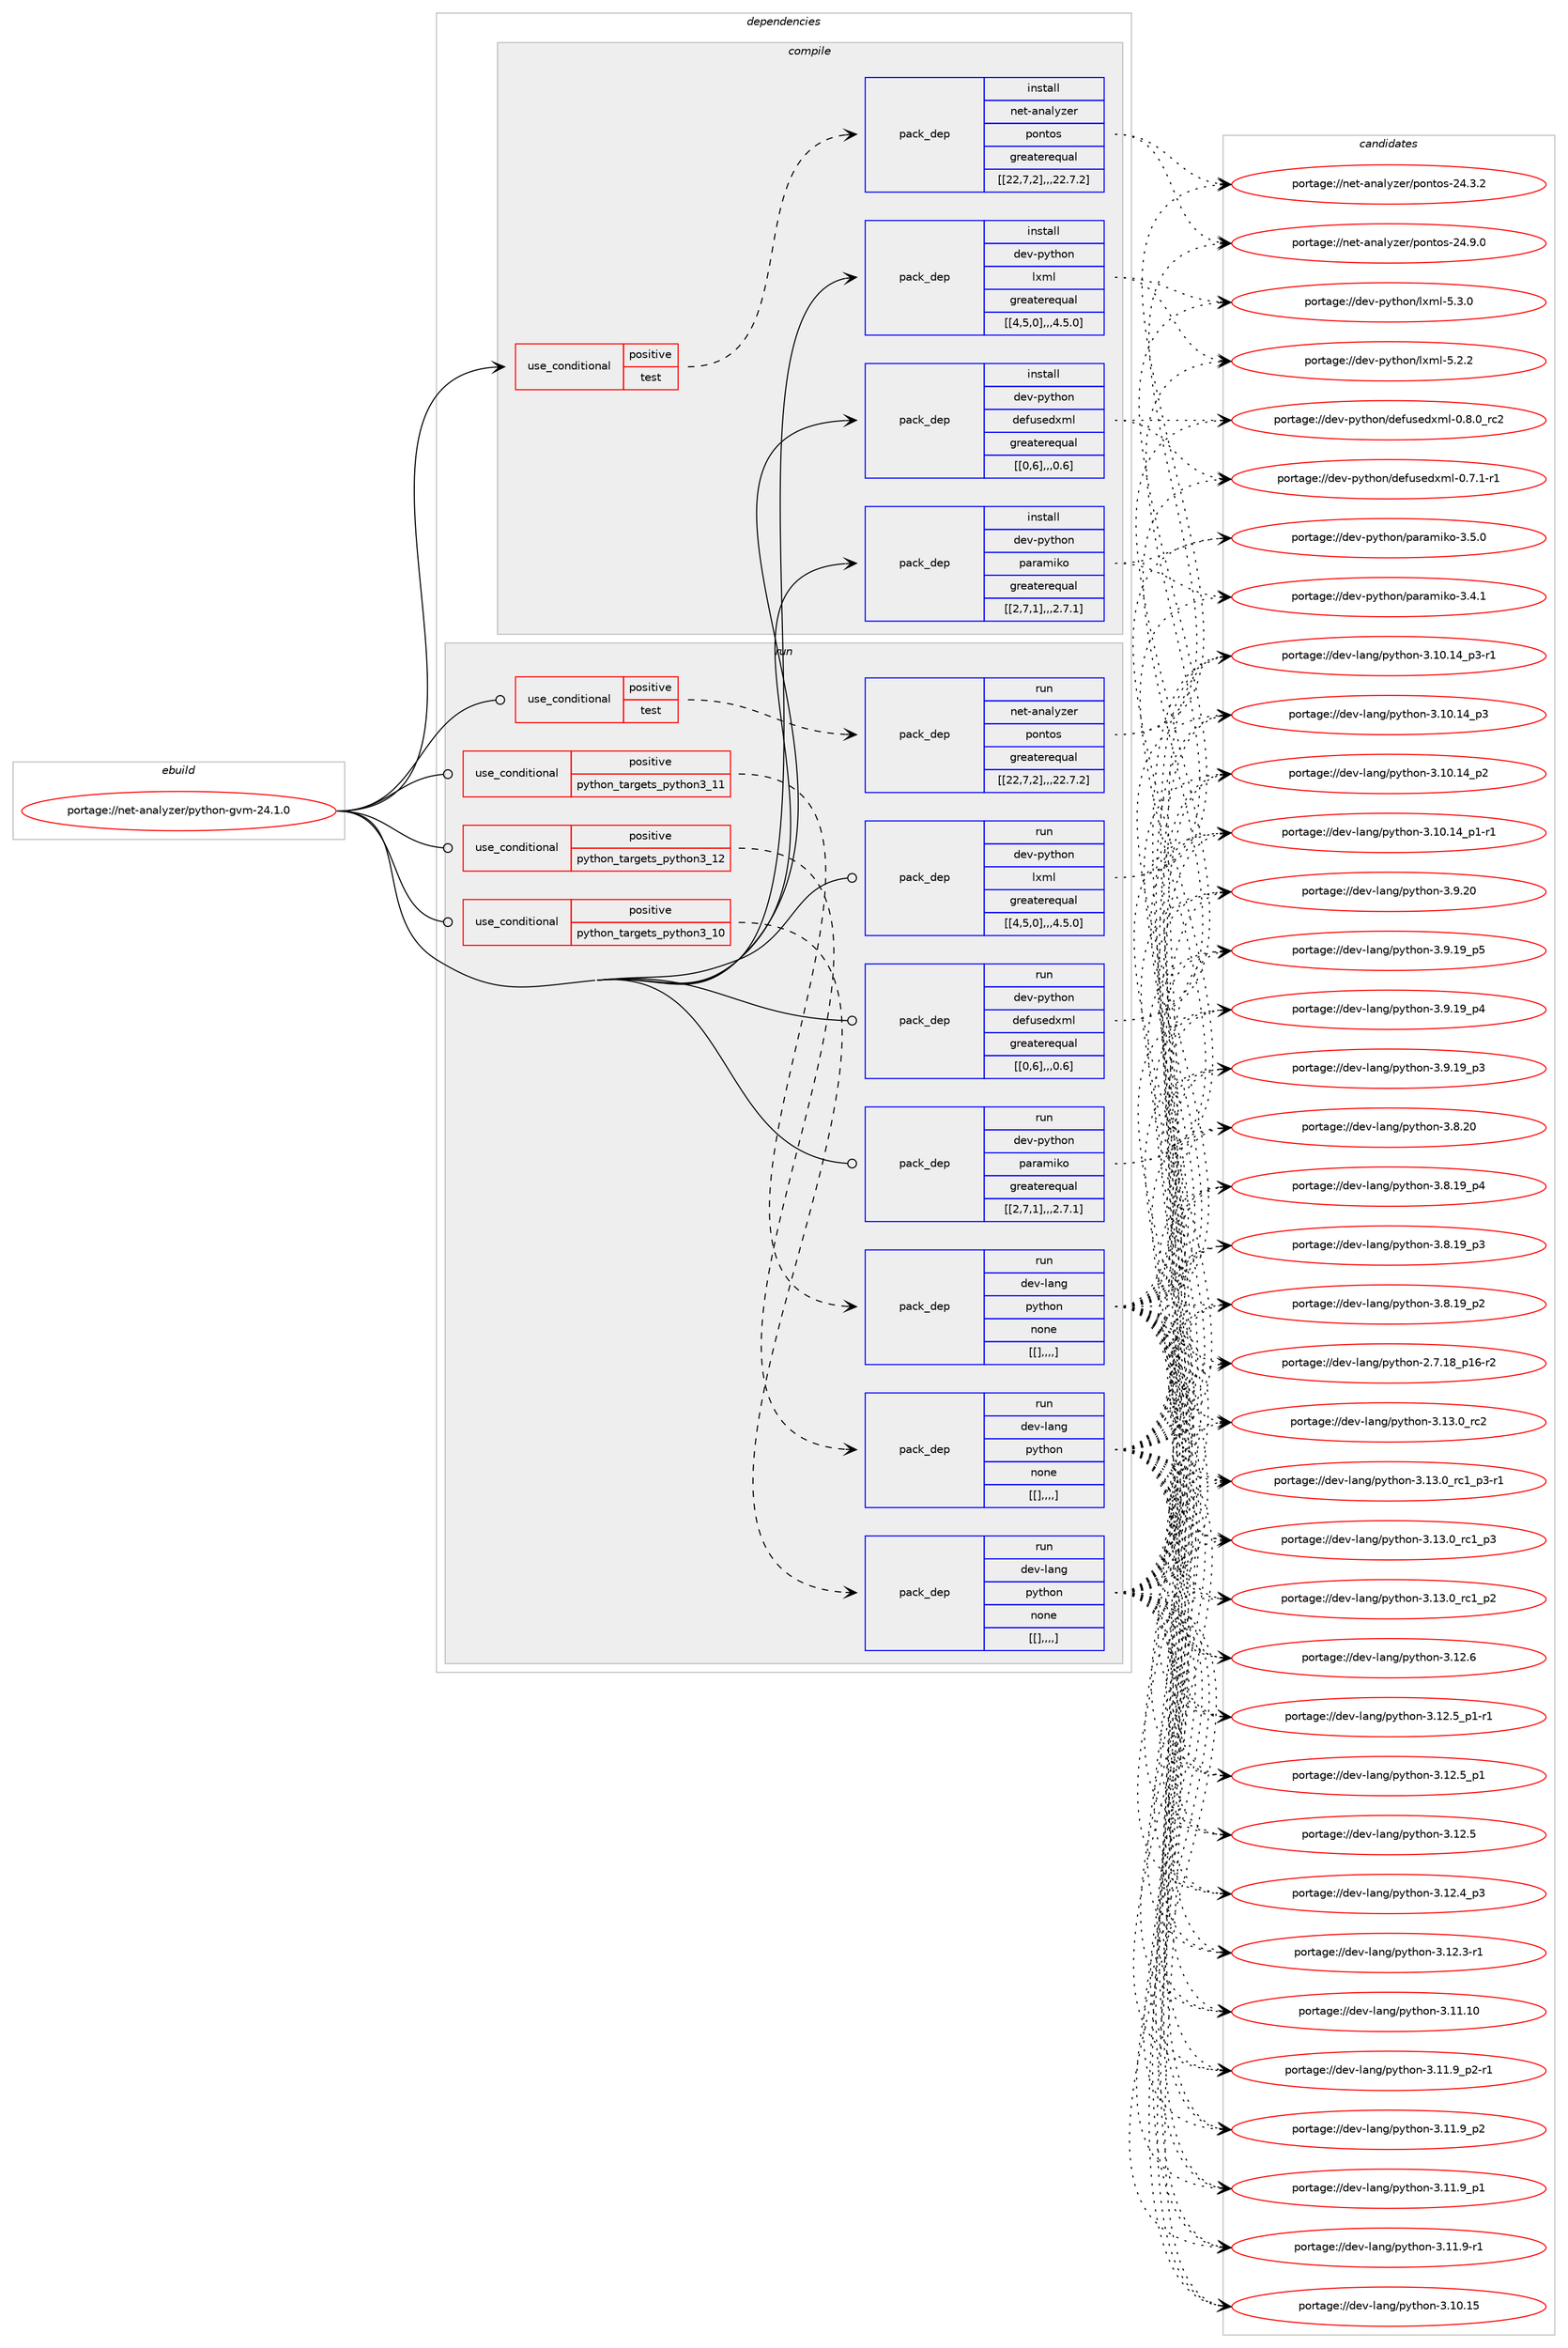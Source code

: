digraph prolog {

# *************
# Graph options
# *************

newrank=true;
concentrate=true;
compound=true;
graph [rankdir=LR,fontname=Helvetica,fontsize=10,ranksep=1.5];#, ranksep=2.5, nodesep=0.2];
edge  [arrowhead=vee];
node  [fontname=Helvetica,fontsize=10];

# **********
# The ebuild
# **********

subgraph cluster_leftcol {
color=gray;
label=<<i>ebuild</i>>;
id [label="portage://net-analyzer/python-gvm-24.1.0", color=red, width=4, href="../net-analyzer/python-gvm-24.1.0.svg"];
}

# ****************
# The dependencies
# ****************

subgraph cluster_midcol {
color=gray;
label=<<i>dependencies</i>>;
subgraph cluster_compile {
fillcolor="#eeeeee";
style=filled;
label=<<i>compile</i>>;
subgraph cond92678 {
dependency360011 [label=<<TABLE BORDER="0" CELLBORDER="1" CELLSPACING="0" CELLPADDING="4"><TR><TD ROWSPAN="3" CELLPADDING="10">use_conditional</TD></TR><TR><TD>positive</TD></TR><TR><TD>test</TD></TR></TABLE>>, shape=none, color=red];
subgraph pack264581 {
dependency360012 [label=<<TABLE BORDER="0" CELLBORDER="1" CELLSPACING="0" CELLPADDING="4" WIDTH="220"><TR><TD ROWSPAN="6" CELLPADDING="30">pack_dep</TD></TR><TR><TD WIDTH="110">install</TD></TR><TR><TD>net-analyzer</TD></TR><TR><TD>pontos</TD></TR><TR><TD>greaterequal</TD></TR><TR><TD>[[22,7,2],,,22.7.2]</TD></TR></TABLE>>, shape=none, color=blue];
}
dependency360011:e -> dependency360012:w [weight=20,style="dashed",arrowhead="vee"];
}
id:e -> dependency360011:w [weight=20,style="solid",arrowhead="vee"];
subgraph pack264582 {
dependency360013 [label=<<TABLE BORDER="0" CELLBORDER="1" CELLSPACING="0" CELLPADDING="4" WIDTH="220"><TR><TD ROWSPAN="6" CELLPADDING="30">pack_dep</TD></TR><TR><TD WIDTH="110">install</TD></TR><TR><TD>dev-python</TD></TR><TR><TD>defusedxml</TD></TR><TR><TD>greaterequal</TD></TR><TR><TD>[[0,6],,,0.6]</TD></TR></TABLE>>, shape=none, color=blue];
}
id:e -> dependency360013:w [weight=20,style="solid",arrowhead="vee"];
subgraph pack264583 {
dependency360014 [label=<<TABLE BORDER="0" CELLBORDER="1" CELLSPACING="0" CELLPADDING="4" WIDTH="220"><TR><TD ROWSPAN="6" CELLPADDING="30">pack_dep</TD></TR><TR><TD WIDTH="110">install</TD></TR><TR><TD>dev-python</TD></TR><TR><TD>lxml</TD></TR><TR><TD>greaterequal</TD></TR><TR><TD>[[4,5,0],,,4.5.0]</TD></TR></TABLE>>, shape=none, color=blue];
}
id:e -> dependency360014:w [weight=20,style="solid",arrowhead="vee"];
subgraph pack264584 {
dependency360015 [label=<<TABLE BORDER="0" CELLBORDER="1" CELLSPACING="0" CELLPADDING="4" WIDTH="220"><TR><TD ROWSPAN="6" CELLPADDING="30">pack_dep</TD></TR><TR><TD WIDTH="110">install</TD></TR><TR><TD>dev-python</TD></TR><TR><TD>paramiko</TD></TR><TR><TD>greaterequal</TD></TR><TR><TD>[[2,7,1],,,2.7.1]</TD></TR></TABLE>>, shape=none, color=blue];
}
id:e -> dependency360015:w [weight=20,style="solid",arrowhead="vee"];
}
subgraph cluster_compileandrun {
fillcolor="#eeeeee";
style=filled;
label=<<i>compile and run</i>>;
}
subgraph cluster_run {
fillcolor="#eeeeee";
style=filled;
label=<<i>run</i>>;
subgraph cond92679 {
dependency360016 [label=<<TABLE BORDER="0" CELLBORDER="1" CELLSPACING="0" CELLPADDING="4"><TR><TD ROWSPAN="3" CELLPADDING="10">use_conditional</TD></TR><TR><TD>positive</TD></TR><TR><TD>python_targets_python3_10</TD></TR></TABLE>>, shape=none, color=red];
subgraph pack264585 {
dependency360017 [label=<<TABLE BORDER="0" CELLBORDER="1" CELLSPACING="0" CELLPADDING="4" WIDTH="220"><TR><TD ROWSPAN="6" CELLPADDING="30">pack_dep</TD></TR><TR><TD WIDTH="110">run</TD></TR><TR><TD>dev-lang</TD></TR><TR><TD>python</TD></TR><TR><TD>none</TD></TR><TR><TD>[[],,,,]</TD></TR></TABLE>>, shape=none, color=blue];
}
dependency360016:e -> dependency360017:w [weight=20,style="dashed",arrowhead="vee"];
}
id:e -> dependency360016:w [weight=20,style="solid",arrowhead="odot"];
subgraph cond92680 {
dependency360018 [label=<<TABLE BORDER="0" CELLBORDER="1" CELLSPACING="0" CELLPADDING="4"><TR><TD ROWSPAN="3" CELLPADDING="10">use_conditional</TD></TR><TR><TD>positive</TD></TR><TR><TD>python_targets_python3_11</TD></TR></TABLE>>, shape=none, color=red];
subgraph pack264586 {
dependency360019 [label=<<TABLE BORDER="0" CELLBORDER="1" CELLSPACING="0" CELLPADDING="4" WIDTH="220"><TR><TD ROWSPAN="6" CELLPADDING="30">pack_dep</TD></TR><TR><TD WIDTH="110">run</TD></TR><TR><TD>dev-lang</TD></TR><TR><TD>python</TD></TR><TR><TD>none</TD></TR><TR><TD>[[],,,,]</TD></TR></TABLE>>, shape=none, color=blue];
}
dependency360018:e -> dependency360019:w [weight=20,style="dashed",arrowhead="vee"];
}
id:e -> dependency360018:w [weight=20,style="solid",arrowhead="odot"];
subgraph cond92681 {
dependency360020 [label=<<TABLE BORDER="0" CELLBORDER="1" CELLSPACING="0" CELLPADDING="4"><TR><TD ROWSPAN="3" CELLPADDING="10">use_conditional</TD></TR><TR><TD>positive</TD></TR><TR><TD>python_targets_python3_12</TD></TR></TABLE>>, shape=none, color=red];
subgraph pack264587 {
dependency360021 [label=<<TABLE BORDER="0" CELLBORDER="1" CELLSPACING="0" CELLPADDING="4" WIDTH="220"><TR><TD ROWSPAN="6" CELLPADDING="30">pack_dep</TD></TR><TR><TD WIDTH="110">run</TD></TR><TR><TD>dev-lang</TD></TR><TR><TD>python</TD></TR><TR><TD>none</TD></TR><TR><TD>[[],,,,]</TD></TR></TABLE>>, shape=none, color=blue];
}
dependency360020:e -> dependency360021:w [weight=20,style="dashed",arrowhead="vee"];
}
id:e -> dependency360020:w [weight=20,style="solid",arrowhead="odot"];
subgraph cond92682 {
dependency360022 [label=<<TABLE BORDER="0" CELLBORDER="1" CELLSPACING="0" CELLPADDING="4"><TR><TD ROWSPAN="3" CELLPADDING="10">use_conditional</TD></TR><TR><TD>positive</TD></TR><TR><TD>test</TD></TR></TABLE>>, shape=none, color=red];
subgraph pack264588 {
dependency360023 [label=<<TABLE BORDER="0" CELLBORDER="1" CELLSPACING="0" CELLPADDING="4" WIDTH="220"><TR><TD ROWSPAN="6" CELLPADDING="30">pack_dep</TD></TR><TR><TD WIDTH="110">run</TD></TR><TR><TD>net-analyzer</TD></TR><TR><TD>pontos</TD></TR><TR><TD>greaterequal</TD></TR><TR><TD>[[22,7,2],,,22.7.2]</TD></TR></TABLE>>, shape=none, color=blue];
}
dependency360022:e -> dependency360023:w [weight=20,style="dashed",arrowhead="vee"];
}
id:e -> dependency360022:w [weight=20,style="solid",arrowhead="odot"];
subgraph pack264589 {
dependency360024 [label=<<TABLE BORDER="0" CELLBORDER="1" CELLSPACING="0" CELLPADDING="4" WIDTH="220"><TR><TD ROWSPAN="6" CELLPADDING="30">pack_dep</TD></TR><TR><TD WIDTH="110">run</TD></TR><TR><TD>dev-python</TD></TR><TR><TD>defusedxml</TD></TR><TR><TD>greaterequal</TD></TR><TR><TD>[[0,6],,,0.6]</TD></TR></TABLE>>, shape=none, color=blue];
}
id:e -> dependency360024:w [weight=20,style="solid",arrowhead="odot"];
subgraph pack264590 {
dependency360025 [label=<<TABLE BORDER="0" CELLBORDER="1" CELLSPACING="0" CELLPADDING="4" WIDTH="220"><TR><TD ROWSPAN="6" CELLPADDING="30">pack_dep</TD></TR><TR><TD WIDTH="110">run</TD></TR><TR><TD>dev-python</TD></TR><TR><TD>lxml</TD></TR><TR><TD>greaterequal</TD></TR><TR><TD>[[4,5,0],,,4.5.0]</TD></TR></TABLE>>, shape=none, color=blue];
}
id:e -> dependency360025:w [weight=20,style="solid",arrowhead="odot"];
subgraph pack264591 {
dependency360026 [label=<<TABLE BORDER="0" CELLBORDER="1" CELLSPACING="0" CELLPADDING="4" WIDTH="220"><TR><TD ROWSPAN="6" CELLPADDING="30">pack_dep</TD></TR><TR><TD WIDTH="110">run</TD></TR><TR><TD>dev-python</TD></TR><TR><TD>paramiko</TD></TR><TR><TD>greaterequal</TD></TR><TR><TD>[[2,7,1],,,2.7.1]</TD></TR></TABLE>>, shape=none, color=blue];
}
id:e -> dependency360026:w [weight=20,style="solid",arrowhead="odot"];
}
}

# **************
# The candidates
# **************

subgraph cluster_choices {
rank=same;
color=gray;
label=<<i>candidates</i>>;

subgraph choice264581 {
color=black;
nodesep=1;
choice1101011164597110971081211221011144711211111011611111545505246574648 [label="portage://net-analyzer/pontos-24.9.0", color=red, width=4,href="../net-analyzer/pontos-24.9.0.svg"];
choice1101011164597110971081211221011144711211111011611111545505246514650 [label="portage://net-analyzer/pontos-24.3.2", color=red, width=4,href="../net-analyzer/pontos-24.3.2.svg"];
dependency360012:e -> choice1101011164597110971081211221011144711211111011611111545505246574648:w [style=dotted,weight="100"];
dependency360012:e -> choice1101011164597110971081211221011144711211111011611111545505246514650:w [style=dotted,weight="100"];
}
subgraph choice264582 {
color=black;
nodesep=1;
choice1001011184511212111610411111047100101102117115101100120109108454846564648951149950 [label="portage://dev-python/defusedxml-0.8.0_rc2", color=red, width=4,href="../dev-python/defusedxml-0.8.0_rc2.svg"];
choice10010111845112121116104111110471001011021171151011001201091084548465546494511449 [label="portage://dev-python/defusedxml-0.7.1-r1", color=red, width=4,href="../dev-python/defusedxml-0.7.1-r1.svg"];
dependency360013:e -> choice1001011184511212111610411111047100101102117115101100120109108454846564648951149950:w [style=dotted,weight="100"];
dependency360013:e -> choice10010111845112121116104111110471001011021171151011001201091084548465546494511449:w [style=dotted,weight="100"];
}
subgraph choice264583 {
color=black;
nodesep=1;
choice1001011184511212111610411111047108120109108455346514648 [label="portage://dev-python/lxml-5.3.0", color=red, width=4,href="../dev-python/lxml-5.3.0.svg"];
choice1001011184511212111610411111047108120109108455346504650 [label="portage://dev-python/lxml-5.2.2", color=red, width=4,href="../dev-python/lxml-5.2.2.svg"];
dependency360014:e -> choice1001011184511212111610411111047108120109108455346514648:w [style=dotted,weight="100"];
dependency360014:e -> choice1001011184511212111610411111047108120109108455346504650:w [style=dotted,weight="100"];
}
subgraph choice264584 {
color=black;
nodesep=1;
choice10010111845112121116104111110471129711497109105107111455146534648 [label="portage://dev-python/paramiko-3.5.0", color=red, width=4,href="../dev-python/paramiko-3.5.0.svg"];
choice10010111845112121116104111110471129711497109105107111455146524649 [label="portage://dev-python/paramiko-3.4.1", color=red, width=4,href="../dev-python/paramiko-3.4.1.svg"];
dependency360015:e -> choice10010111845112121116104111110471129711497109105107111455146534648:w [style=dotted,weight="100"];
dependency360015:e -> choice10010111845112121116104111110471129711497109105107111455146524649:w [style=dotted,weight="100"];
}
subgraph choice264585 {
color=black;
nodesep=1;
choice10010111845108971101034711212111610411111045514649514648951149950 [label="portage://dev-lang/python-3.13.0_rc2", color=red, width=4,href="../dev-lang/python-3.13.0_rc2.svg"];
choice1001011184510897110103471121211161041111104551464951464895114994995112514511449 [label="portage://dev-lang/python-3.13.0_rc1_p3-r1", color=red, width=4,href="../dev-lang/python-3.13.0_rc1_p3-r1.svg"];
choice100101118451089711010347112121116104111110455146495146489511499499511251 [label="portage://dev-lang/python-3.13.0_rc1_p3", color=red, width=4,href="../dev-lang/python-3.13.0_rc1_p3.svg"];
choice100101118451089711010347112121116104111110455146495146489511499499511250 [label="portage://dev-lang/python-3.13.0_rc1_p2", color=red, width=4,href="../dev-lang/python-3.13.0_rc1_p2.svg"];
choice10010111845108971101034711212111610411111045514649504654 [label="portage://dev-lang/python-3.12.6", color=red, width=4,href="../dev-lang/python-3.12.6.svg"];
choice1001011184510897110103471121211161041111104551464950465395112494511449 [label="portage://dev-lang/python-3.12.5_p1-r1", color=red, width=4,href="../dev-lang/python-3.12.5_p1-r1.svg"];
choice100101118451089711010347112121116104111110455146495046539511249 [label="portage://dev-lang/python-3.12.5_p1", color=red, width=4,href="../dev-lang/python-3.12.5_p1.svg"];
choice10010111845108971101034711212111610411111045514649504653 [label="portage://dev-lang/python-3.12.5", color=red, width=4,href="../dev-lang/python-3.12.5.svg"];
choice100101118451089711010347112121116104111110455146495046529511251 [label="portage://dev-lang/python-3.12.4_p3", color=red, width=4,href="../dev-lang/python-3.12.4_p3.svg"];
choice100101118451089711010347112121116104111110455146495046514511449 [label="portage://dev-lang/python-3.12.3-r1", color=red, width=4,href="../dev-lang/python-3.12.3-r1.svg"];
choice1001011184510897110103471121211161041111104551464949464948 [label="portage://dev-lang/python-3.11.10", color=red, width=4,href="../dev-lang/python-3.11.10.svg"];
choice1001011184510897110103471121211161041111104551464949465795112504511449 [label="portage://dev-lang/python-3.11.9_p2-r1", color=red, width=4,href="../dev-lang/python-3.11.9_p2-r1.svg"];
choice100101118451089711010347112121116104111110455146494946579511250 [label="portage://dev-lang/python-3.11.9_p2", color=red, width=4,href="../dev-lang/python-3.11.9_p2.svg"];
choice100101118451089711010347112121116104111110455146494946579511249 [label="portage://dev-lang/python-3.11.9_p1", color=red, width=4,href="../dev-lang/python-3.11.9_p1.svg"];
choice100101118451089711010347112121116104111110455146494946574511449 [label="portage://dev-lang/python-3.11.9-r1", color=red, width=4,href="../dev-lang/python-3.11.9-r1.svg"];
choice1001011184510897110103471121211161041111104551464948464953 [label="portage://dev-lang/python-3.10.15", color=red, width=4,href="../dev-lang/python-3.10.15.svg"];
choice100101118451089711010347112121116104111110455146494846495295112514511449 [label="portage://dev-lang/python-3.10.14_p3-r1", color=red, width=4,href="../dev-lang/python-3.10.14_p3-r1.svg"];
choice10010111845108971101034711212111610411111045514649484649529511251 [label="portage://dev-lang/python-3.10.14_p3", color=red, width=4,href="../dev-lang/python-3.10.14_p3.svg"];
choice10010111845108971101034711212111610411111045514649484649529511250 [label="portage://dev-lang/python-3.10.14_p2", color=red, width=4,href="../dev-lang/python-3.10.14_p2.svg"];
choice100101118451089711010347112121116104111110455146494846495295112494511449 [label="portage://dev-lang/python-3.10.14_p1-r1", color=red, width=4,href="../dev-lang/python-3.10.14_p1-r1.svg"];
choice10010111845108971101034711212111610411111045514657465048 [label="portage://dev-lang/python-3.9.20", color=red, width=4,href="../dev-lang/python-3.9.20.svg"];
choice100101118451089711010347112121116104111110455146574649579511253 [label="portage://dev-lang/python-3.9.19_p5", color=red, width=4,href="../dev-lang/python-3.9.19_p5.svg"];
choice100101118451089711010347112121116104111110455146574649579511252 [label="portage://dev-lang/python-3.9.19_p4", color=red, width=4,href="../dev-lang/python-3.9.19_p4.svg"];
choice100101118451089711010347112121116104111110455146574649579511251 [label="portage://dev-lang/python-3.9.19_p3", color=red, width=4,href="../dev-lang/python-3.9.19_p3.svg"];
choice10010111845108971101034711212111610411111045514656465048 [label="portage://dev-lang/python-3.8.20", color=red, width=4,href="../dev-lang/python-3.8.20.svg"];
choice100101118451089711010347112121116104111110455146564649579511252 [label="portage://dev-lang/python-3.8.19_p4", color=red, width=4,href="../dev-lang/python-3.8.19_p4.svg"];
choice100101118451089711010347112121116104111110455146564649579511251 [label="portage://dev-lang/python-3.8.19_p3", color=red, width=4,href="../dev-lang/python-3.8.19_p3.svg"];
choice100101118451089711010347112121116104111110455146564649579511250 [label="portage://dev-lang/python-3.8.19_p2", color=red, width=4,href="../dev-lang/python-3.8.19_p2.svg"];
choice100101118451089711010347112121116104111110455046554649569511249544511450 [label="portage://dev-lang/python-2.7.18_p16-r2", color=red, width=4,href="../dev-lang/python-2.7.18_p16-r2.svg"];
dependency360017:e -> choice10010111845108971101034711212111610411111045514649514648951149950:w [style=dotted,weight="100"];
dependency360017:e -> choice1001011184510897110103471121211161041111104551464951464895114994995112514511449:w [style=dotted,weight="100"];
dependency360017:e -> choice100101118451089711010347112121116104111110455146495146489511499499511251:w [style=dotted,weight="100"];
dependency360017:e -> choice100101118451089711010347112121116104111110455146495146489511499499511250:w [style=dotted,weight="100"];
dependency360017:e -> choice10010111845108971101034711212111610411111045514649504654:w [style=dotted,weight="100"];
dependency360017:e -> choice1001011184510897110103471121211161041111104551464950465395112494511449:w [style=dotted,weight="100"];
dependency360017:e -> choice100101118451089711010347112121116104111110455146495046539511249:w [style=dotted,weight="100"];
dependency360017:e -> choice10010111845108971101034711212111610411111045514649504653:w [style=dotted,weight="100"];
dependency360017:e -> choice100101118451089711010347112121116104111110455146495046529511251:w [style=dotted,weight="100"];
dependency360017:e -> choice100101118451089711010347112121116104111110455146495046514511449:w [style=dotted,weight="100"];
dependency360017:e -> choice1001011184510897110103471121211161041111104551464949464948:w [style=dotted,weight="100"];
dependency360017:e -> choice1001011184510897110103471121211161041111104551464949465795112504511449:w [style=dotted,weight="100"];
dependency360017:e -> choice100101118451089711010347112121116104111110455146494946579511250:w [style=dotted,weight="100"];
dependency360017:e -> choice100101118451089711010347112121116104111110455146494946579511249:w [style=dotted,weight="100"];
dependency360017:e -> choice100101118451089711010347112121116104111110455146494946574511449:w [style=dotted,weight="100"];
dependency360017:e -> choice1001011184510897110103471121211161041111104551464948464953:w [style=dotted,weight="100"];
dependency360017:e -> choice100101118451089711010347112121116104111110455146494846495295112514511449:w [style=dotted,weight="100"];
dependency360017:e -> choice10010111845108971101034711212111610411111045514649484649529511251:w [style=dotted,weight="100"];
dependency360017:e -> choice10010111845108971101034711212111610411111045514649484649529511250:w [style=dotted,weight="100"];
dependency360017:e -> choice100101118451089711010347112121116104111110455146494846495295112494511449:w [style=dotted,weight="100"];
dependency360017:e -> choice10010111845108971101034711212111610411111045514657465048:w [style=dotted,weight="100"];
dependency360017:e -> choice100101118451089711010347112121116104111110455146574649579511253:w [style=dotted,weight="100"];
dependency360017:e -> choice100101118451089711010347112121116104111110455146574649579511252:w [style=dotted,weight="100"];
dependency360017:e -> choice100101118451089711010347112121116104111110455146574649579511251:w [style=dotted,weight="100"];
dependency360017:e -> choice10010111845108971101034711212111610411111045514656465048:w [style=dotted,weight="100"];
dependency360017:e -> choice100101118451089711010347112121116104111110455146564649579511252:w [style=dotted,weight="100"];
dependency360017:e -> choice100101118451089711010347112121116104111110455146564649579511251:w [style=dotted,weight="100"];
dependency360017:e -> choice100101118451089711010347112121116104111110455146564649579511250:w [style=dotted,weight="100"];
dependency360017:e -> choice100101118451089711010347112121116104111110455046554649569511249544511450:w [style=dotted,weight="100"];
}
subgraph choice264586 {
color=black;
nodesep=1;
choice10010111845108971101034711212111610411111045514649514648951149950 [label="portage://dev-lang/python-3.13.0_rc2", color=red, width=4,href="../dev-lang/python-3.13.0_rc2.svg"];
choice1001011184510897110103471121211161041111104551464951464895114994995112514511449 [label="portage://dev-lang/python-3.13.0_rc1_p3-r1", color=red, width=4,href="../dev-lang/python-3.13.0_rc1_p3-r1.svg"];
choice100101118451089711010347112121116104111110455146495146489511499499511251 [label="portage://dev-lang/python-3.13.0_rc1_p3", color=red, width=4,href="../dev-lang/python-3.13.0_rc1_p3.svg"];
choice100101118451089711010347112121116104111110455146495146489511499499511250 [label="portage://dev-lang/python-3.13.0_rc1_p2", color=red, width=4,href="../dev-lang/python-3.13.0_rc1_p2.svg"];
choice10010111845108971101034711212111610411111045514649504654 [label="portage://dev-lang/python-3.12.6", color=red, width=4,href="../dev-lang/python-3.12.6.svg"];
choice1001011184510897110103471121211161041111104551464950465395112494511449 [label="portage://dev-lang/python-3.12.5_p1-r1", color=red, width=4,href="../dev-lang/python-3.12.5_p1-r1.svg"];
choice100101118451089711010347112121116104111110455146495046539511249 [label="portage://dev-lang/python-3.12.5_p1", color=red, width=4,href="../dev-lang/python-3.12.5_p1.svg"];
choice10010111845108971101034711212111610411111045514649504653 [label="portage://dev-lang/python-3.12.5", color=red, width=4,href="../dev-lang/python-3.12.5.svg"];
choice100101118451089711010347112121116104111110455146495046529511251 [label="portage://dev-lang/python-3.12.4_p3", color=red, width=4,href="../dev-lang/python-3.12.4_p3.svg"];
choice100101118451089711010347112121116104111110455146495046514511449 [label="portage://dev-lang/python-3.12.3-r1", color=red, width=4,href="../dev-lang/python-3.12.3-r1.svg"];
choice1001011184510897110103471121211161041111104551464949464948 [label="portage://dev-lang/python-3.11.10", color=red, width=4,href="../dev-lang/python-3.11.10.svg"];
choice1001011184510897110103471121211161041111104551464949465795112504511449 [label="portage://dev-lang/python-3.11.9_p2-r1", color=red, width=4,href="../dev-lang/python-3.11.9_p2-r1.svg"];
choice100101118451089711010347112121116104111110455146494946579511250 [label="portage://dev-lang/python-3.11.9_p2", color=red, width=4,href="../dev-lang/python-3.11.9_p2.svg"];
choice100101118451089711010347112121116104111110455146494946579511249 [label="portage://dev-lang/python-3.11.9_p1", color=red, width=4,href="../dev-lang/python-3.11.9_p1.svg"];
choice100101118451089711010347112121116104111110455146494946574511449 [label="portage://dev-lang/python-3.11.9-r1", color=red, width=4,href="../dev-lang/python-3.11.9-r1.svg"];
choice1001011184510897110103471121211161041111104551464948464953 [label="portage://dev-lang/python-3.10.15", color=red, width=4,href="../dev-lang/python-3.10.15.svg"];
choice100101118451089711010347112121116104111110455146494846495295112514511449 [label="portage://dev-lang/python-3.10.14_p3-r1", color=red, width=4,href="../dev-lang/python-3.10.14_p3-r1.svg"];
choice10010111845108971101034711212111610411111045514649484649529511251 [label="portage://dev-lang/python-3.10.14_p3", color=red, width=4,href="../dev-lang/python-3.10.14_p3.svg"];
choice10010111845108971101034711212111610411111045514649484649529511250 [label="portage://dev-lang/python-3.10.14_p2", color=red, width=4,href="../dev-lang/python-3.10.14_p2.svg"];
choice100101118451089711010347112121116104111110455146494846495295112494511449 [label="portage://dev-lang/python-3.10.14_p1-r1", color=red, width=4,href="../dev-lang/python-3.10.14_p1-r1.svg"];
choice10010111845108971101034711212111610411111045514657465048 [label="portage://dev-lang/python-3.9.20", color=red, width=4,href="../dev-lang/python-3.9.20.svg"];
choice100101118451089711010347112121116104111110455146574649579511253 [label="portage://dev-lang/python-3.9.19_p5", color=red, width=4,href="../dev-lang/python-3.9.19_p5.svg"];
choice100101118451089711010347112121116104111110455146574649579511252 [label="portage://dev-lang/python-3.9.19_p4", color=red, width=4,href="../dev-lang/python-3.9.19_p4.svg"];
choice100101118451089711010347112121116104111110455146574649579511251 [label="portage://dev-lang/python-3.9.19_p3", color=red, width=4,href="../dev-lang/python-3.9.19_p3.svg"];
choice10010111845108971101034711212111610411111045514656465048 [label="portage://dev-lang/python-3.8.20", color=red, width=4,href="../dev-lang/python-3.8.20.svg"];
choice100101118451089711010347112121116104111110455146564649579511252 [label="portage://dev-lang/python-3.8.19_p4", color=red, width=4,href="../dev-lang/python-3.8.19_p4.svg"];
choice100101118451089711010347112121116104111110455146564649579511251 [label="portage://dev-lang/python-3.8.19_p3", color=red, width=4,href="../dev-lang/python-3.8.19_p3.svg"];
choice100101118451089711010347112121116104111110455146564649579511250 [label="portage://dev-lang/python-3.8.19_p2", color=red, width=4,href="../dev-lang/python-3.8.19_p2.svg"];
choice100101118451089711010347112121116104111110455046554649569511249544511450 [label="portage://dev-lang/python-2.7.18_p16-r2", color=red, width=4,href="../dev-lang/python-2.7.18_p16-r2.svg"];
dependency360019:e -> choice10010111845108971101034711212111610411111045514649514648951149950:w [style=dotted,weight="100"];
dependency360019:e -> choice1001011184510897110103471121211161041111104551464951464895114994995112514511449:w [style=dotted,weight="100"];
dependency360019:e -> choice100101118451089711010347112121116104111110455146495146489511499499511251:w [style=dotted,weight="100"];
dependency360019:e -> choice100101118451089711010347112121116104111110455146495146489511499499511250:w [style=dotted,weight="100"];
dependency360019:e -> choice10010111845108971101034711212111610411111045514649504654:w [style=dotted,weight="100"];
dependency360019:e -> choice1001011184510897110103471121211161041111104551464950465395112494511449:w [style=dotted,weight="100"];
dependency360019:e -> choice100101118451089711010347112121116104111110455146495046539511249:w [style=dotted,weight="100"];
dependency360019:e -> choice10010111845108971101034711212111610411111045514649504653:w [style=dotted,weight="100"];
dependency360019:e -> choice100101118451089711010347112121116104111110455146495046529511251:w [style=dotted,weight="100"];
dependency360019:e -> choice100101118451089711010347112121116104111110455146495046514511449:w [style=dotted,weight="100"];
dependency360019:e -> choice1001011184510897110103471121211161041111104551464949464948:w [style=dotted,weight="100"];
dependency360019:e -> choice1001011184510897110103471121211161041111104551464949465795112504511449:w [style=dotted,weight="100"];
dependency360019:e -> choice100101118451089711010347112121116104111110455146494946579511250:w [style=dotted,weight="100"];
dependency360019:e -> choice100101118451089711010347112121116104111110455146494946579511249:w [style=dotted,weight="100"];
dependency360019:e -> choice100101118451089711010347112121116104111110455146494946574511449:w [style=dotted,weight="100"];
dependency360019:e -> choice1001011184510897110103471121211161041111104551464948464953:w [style=dotted,weight="100"];
dependency360019:e -> choice100101118451089711010347112121116104111110455146494846495295112514511449:w [style=dotted,weight="100"];
dependency360019:e -> choice10010111845108971101034711212111610411111045514649484649529511251:w [style=dotted,weight="100"];
dependency360019:e -> choice10010111845108971101034711212111610411111045514649484649529511250:w [style=dotted,weight="100"];
dependency360019:e -> choice100101118451089711010347112121116104111110455146494846495295112494511449:w [style=dotted,weight="100"];
dependency360019:e -> choice10010111845108971101034711212111610411111045514657465048:w [style=dotted,weight="100"];
dependency360019:e -> choice100101118451089711010347112121116104111110455146574649579511253:w [style=dotted,weight="100"];
dependency360019:e -> choice100101118451089711010347112121116104111110455146574649579511252:w [style=dotted,weight="100"];
dependency360019:e -> choice100101118451089711010347112121116104111110455146574649579511251:w [style=dotted,weight="100"];
dependency360019:e -> choice10010111845108971101034711212111610411111045514656465048:w [style=dotted,weight="100"];
dependency360019:e -> choice100101118451089711010347112121116104111110455146564649579511252:w [style=dotted,weight="100"];
dependency360019:e -> choice100101118451089711010347112121116104111110455146564649579511251:w [style=dotted,weight="100"];
dependency360019:e -> choice100101118451089711010347112121116104111110455146564649579511250:w [style=dotted,weight="100"];
dependency360019:e -> choice100101118451089711010347112121116104111110455046554649569511249544511450:w [style=dotted,weight="100"];
}
subgraph choice264587 {
color=black;
nodesep=1;
choice10010111845108971101034711212111610411111045514649514648951149950 [label="portage://dev-lang/python-3.13.0_rc2", color=red, width=4,href="../dev-lang/python-3.13.0_rc2.svg"];
choice1001011184510897110103471121211161041111104551464951464895114994995112514511449 [label="portage://dev-lang/python-3.13.0_rc1_p3-r1", color=red, width=4,href="../dev-lang/python-3.13.0_rc1_p3-r1.svg"];
choice100101118451089711010347112121116104111110455146495146489511499499511251 [label="portage://dev-lang/python-3.13.0_rc1_p3", color=red, width=4,href="../dev-lang/python-3.13.0_rc1_p3.svg"];
choice100101118451089711010347112121116104111110455146495146489511499499511250 [label="portage://dev-lang/python-3.13.0_rc1_p2", color=red, width=4,href="../dev-lang/python-3.13.0_rc1_p2.svg"];
choice10010111845108971101034711212111610411111045514649504654 [label="portage://dev-lang/python-3.12.6", color=red, width=4,href="../dev-lang/python-3.12.6.svg"];
choice1001011184510897110103471121211161041111104551464950465395112494511449 [label="portage://dev-lang/python-3.12.5_p1-r1", color=red, width=4,href="../dev-lang/python-3.12.5_p1-r1.svg"];
choice100101118451089711010347112121116104111110455146495046539511249 [label="portage://dev-lang/python-3.12.5_p1", color=red, width=4,href="../dev-lang/python-3.12.5_p1.svg"];
choice10010111845108971101034711212111610411111045514649504653 [label="portage://dev-lang/python-3.12.5", color=red, width=4,href="../dev-lang/python-3.12.5.svg"];
choice100101118451089711010347112121116104111110455146495046529511251 [label="portage://dev-lang/python-3.12.4_p3", color=red, width=4,href="../dev-lang/python-3.12.4_p3.svg"];
choice100101118451089711010347112121116104111110455146495046514511449 [label="portage://dev-lang/python-3.12.3-r1", color=red, width=4,href="../dev-lang/python-3.12.3-r1.svg"];
choice1001011184510897110103471121211161041111104551464949464948 [label="portage://dev-lang/python-3.11.10", color=red, width=4,href="../dev-lang/python-3.11.10.svg"];
choice1001011184510897110103471121211161041111104551464949465795112504511449 [label="portage://dev-lang/python-3.11.9_p2-r1", color=red, width=4,href="../dev-lang/python-3.11.9_p2-r1.svg"];
choice100101118451089711010347112121116104111110455146494946579511250 [label="portage://dev-lang/python-3.11.9_p2", color=red, width=4,href="../dev-lang/python-3.11.9_p2.svg"];
choice100101118451089711010347112121116104111110455146494946579511249 [label="portage://dev-lang/python-3.11.9_p1", color=red, width=4,href="../dev-lang/python-3.11.9_p1.svg"];
choice100101118451089711010347112121116104111110455146494946574511449 [label="portage://dev-lang/python-3.11.9-r1", color=red, width=4,href="../dev-lang/python-3.11.9-r1.svg"];
choice1001011184510897110103471121211161041111104551464948464953 [label="portage://dev-lang/python-3.10.15", color=red, width=4,href="../dev-lang/python-3.10.15.svg"];
choice100101118451089711010347112121116104111110455146494846495295112514511449 [label="portage://dev-lang/python-3.10.14_p3-r1", color=red, width=4,href="../dev-lang/python-3.10.14_p3-r1.svg"];
choice10010111845108971101034711212111610411111045514649484649529511251 [label="portage://dev-lang/python-3.10.14_p3", color=red, width=4,href="../dev-lang/python-3.10.14_p3.svg"];
choice10010111845108971101034711212111610411111045514649484649529511250 [label="portage://dev-lang/python-3.10.14_p2", color=red, width=4,href="../dev-lang/python-3.10.14_p2.svg"];
choice100101118451089711010347112121116104111110455146494846495295112494511449 [label="portage://dev-lang/python-3.10.14_p1-r1", color=red, width=4,href="../dev-lang/python-3.10.14_p1-r1.svg"];
choice10010111845108971101034711212111610411111045514657465048 [label="portage://dev-lang/python-3.9.20", color=red, width=4,href="../dev-lang/python-3.9.20.svg"];
choice100101118451089711010347112121116104111110455146574649579511253 [label="portage://dev-lang/python-3.9.19_p5", color=red, width=4,href="../dev-lang/python-3.9.19_p5.svg"];
choice100101118451089711010347112121116104111110455146574649579511252 [label="portage://dev-lang/python-3.9.19_p4", color=red, width=4,href="../dev-lang/python-3.9.19_p4.svg"];
choice100101118451089711010347112121116104111110455146574649579511251 [label="portage://dev-lang/python-3.9.19_p3", color=red, width=4,href="../dev-lang/python-3.9.19_p3.svg"];
choice10010111845108971101034711212111610411111045514656465048 [label="portage://dev-lang/python-3.8.20", color=red, width=4,href="../dev-lang/python-3.8.20.svg"];
choice100101118451089711010347112121116104111110455146564649579511252 [label="portage://dev-lang/python-3.8.19_p4", color=red, width=4,href="../dev-lang/python-3.8.19_p4.svg"];
choice100101118451089711010347112121116104111110455146564649579511251 [label="portage://dev-lang/python-3.8.19_p3", color=red, width=4,href="../dev-lang/python-3.8.19_p3.svg"];
choice100101118451089711010347112121116104111110455146564649579511250 [label="portage://dev-lang/python-3.8.19_p2", color=red, width=4,href="../dev-lang/python-3.8.19_p2.svg"];
choice100101118451089711010347112121116104111110455046554649569511249544511450 [label="portage://dev-lang/python-2.7.18_p16-r2", color=red, width=4,href="../dev-lang/python-2.7.18_p16-r2.svg"];
dependency360021:e -> choice10010111845108971101034711212111610411111045514649514648951149950:w [style=dotted,weight="100"];
dependency360021:e -> choice1001011184510897110103471121211161041111104551464951464895114994995112514511449:w [style=dotted,weight="100"];
dependency360021:e -> choice100101118451089711010347112121116104111110455146495146489511499499511251:w [style=dotted,weight="100"];
dependency360021:e -> choice100101118451089711010347112121116104111110455146495146489511499499511250:w [style=dotted,weight="100"];
dependency360021:e -> choice10010111845108971101034711212111610411111045514649504654:w [style=dotted,weight="100"];
dependency360021:e -> choice1001011184510897110103471121211161041111104551464950465395112494511449:w [style=dotted,weight="100"];
dependency360021:e -> choice100101118451089711010347112121116104111110455146495046539511249:w [style=dotted,weight="100"];
dependency360021:e -> choice10010111845108971101034711212111610411111045514649504653:w [style=dotted,weight="100"];
dependency360021:e -> choice100101118451089711010347112121116104111110455146495046529511251:w [style=dotted,weight="100"];
dependency360021:e -> choice100101118451089711010347112121116104111110455146495046514511449:w [style=dotted,weight="100"];
dependency360021:e -> choice1001011184510897110103471121211161041111104551464949464948:w [style=dotted,weight="100"];
dependency360021:e -> choice1001011184510897110103471121211161041111104551464949465795112504511449:w [style=dotted,weight="100"];
dependency360021:e -> choice100101118451089711010347112121116104111110455146494946579511250:w [style=dotted,weight="100"];
dependency360021:e -> choice100101118451089711010347112121116104111110455146494946579511249:w [style=dotted,weight="100"];
dependency360021:e -> choice100101118451089711010347112121116104111110455146494946574511449:w [style=dotted,weight="100"];
dependency360021:e -> choice1001011184510897110103471121211161041111104551464948464953:w [style=dotted,weight="100"];
dependency360021:e -> choice100101118451089711010347112121116104111110455146494846495295112514511449:w [style=dotted,weight="100"];
dependency360021:e -> choice10010111845108971101034711212111610411111045514649484649529511251:w [style=dotted,weight="100"];
dependency360021:e -> choice10010111845108971101034711212111610411111045514649484649529511250:w [style=dotted,weight="100"];
dependency360021:e -> choice100101118451089711010347112121116104111110455146494846495295112494511449:w [style=dotted,weight="100"];
dependency360021:e -> choice10010111845108971101034711212111610411111045514657465048:w [style=dotted,weight="100"];
dependency360021:e -> choice100101118451089711010347112121116104111110455146574649579511253:w [style=dotted,weight="100"];
dependency360021:e -> choice100101118451089711010347112121116104111110455146574649579511252:w [style=dotted,weight="100"];
dependency360021:e -> choice100101118451089711010347112121116104111110455146574649579511251:w [style=dotted,weight="100"];
dependency360021:e -> choice10010111845108971101034711212111610411111045514656465048:w [style=dotted,weight="100"];
dependency360021:e -> choice100101118451089711010347112121116104111110455146564649579511252:w [style=dotted,weight="100"];
dependency360021:e -> choice100101118451089711010347112121116104111110455146564649579511251:w [style=dotted,weight="100"];
dependency360021:e -> choice100101118451089711010347112121116104111110455146564649579511250:w [style=dotted,weight="100"];
dependency360021:e -> choice100101118451089711010347112121116104111110455046554649569511249544511450:w [style=dotted,weight="100"];
}
subgraph choice264588 {
color=black;
nodesep=1;
choice1101011164597110971081211221011144711211111011611111545505246574648 [label="portage://net-analyzer/pontos-24.9.0", color=red, width=4,href="../net-analyzer/pontos-24.9.0.svg"];
choice1101011164597110971081211221011144711211111011611111545505246514650 [label="portage://net-analyzer/pontos-24.3.2", color=red, width=4,href="../net-analyzer/pontos-24.3.2.svg"];
dependency360023:e -> choice1101011164597110971081211221011144711211111011611111545505246574648:w [style=dotted,weight="100"];
dependency360023:e -> choice1101011164597110971081211221011144711211111011611111545505246514650:w [style=dotted,weight="100"];
}
subgraph choice264589 {
color=black;
nodesep=1;
choice1001011184511212111610411111047100101102117115101100120109108454846564648951149950 [label="portage://dev-python/defusedxml-0.8.0_rc2", color=red, width=4,href="../dev-python/defusedxml-0.8.0_rc2.svg"];
choice10010111845112121116104111110471001011021171151011001201091084548465546494511449 [label="portage://dev-python/defusedxml-0.7.1-r1", color=red, width=4,href="../dev-python/defusedxml-0.7.1-r1.svg"];
dependency360024:e -> choice1001011184511212111610411111047100101102117115101100120109108454846564648951149950:w [style=dotted,weight="100"];
dependency360024:e -> choice10010111845112121116104111110471001011021171151011001201091084548465546494511449:w [style=dotted,weight="100"];
}
subgraph choice264590 {
color=black;
nodesep=1;
choice1001011184511212111610411111047108120109108455346514648 [label="portage://dev-python/lxml-5.3.0", color=red, width=4,href="../dev-python/lxml-5.3.0.svg"];
choice1001011184511212111610411111047108120109108455346504650 [label="portage://dev-python/lxml-5.2.2", color=red, width=4,href="../dev-python/lxml-5.2.2.svg"];
dependency360025:e -> choice1001011184511212111610411111047108120109108455346514648:w [style=dotted,weight="100"];
dependency360025:e -> choice1001011184511212111610411111047108120109108455346504650:w [style=dotted,weight="100"];
}
subgraph choice264591 {
color=black;
nodesep=1;
choice10010111845112121116104111110471129711497109105107111455146534648 [label="portage://dev-python/paramiko-3.5.0", color=red, width=4,href="../dev-python/paramiko-3.5.0.svg"];
choice10010111845112121116104111110471129711497109105107111455146524649 [label="portage://dev-python/paramiko-3.4.1", color=red, width=4,href="../dev-python/paramiko-3.4.1.svg"];
dependency360026:e -> choice10010111845112121116104111110471129711497109105107111455146534648:w [style=dotted,weight="100"];
dependency360026:e -> choice10010111845112121116104111110471129711497109105107111455146524649:w [style=dotted,weight="100"];
}
}

}
